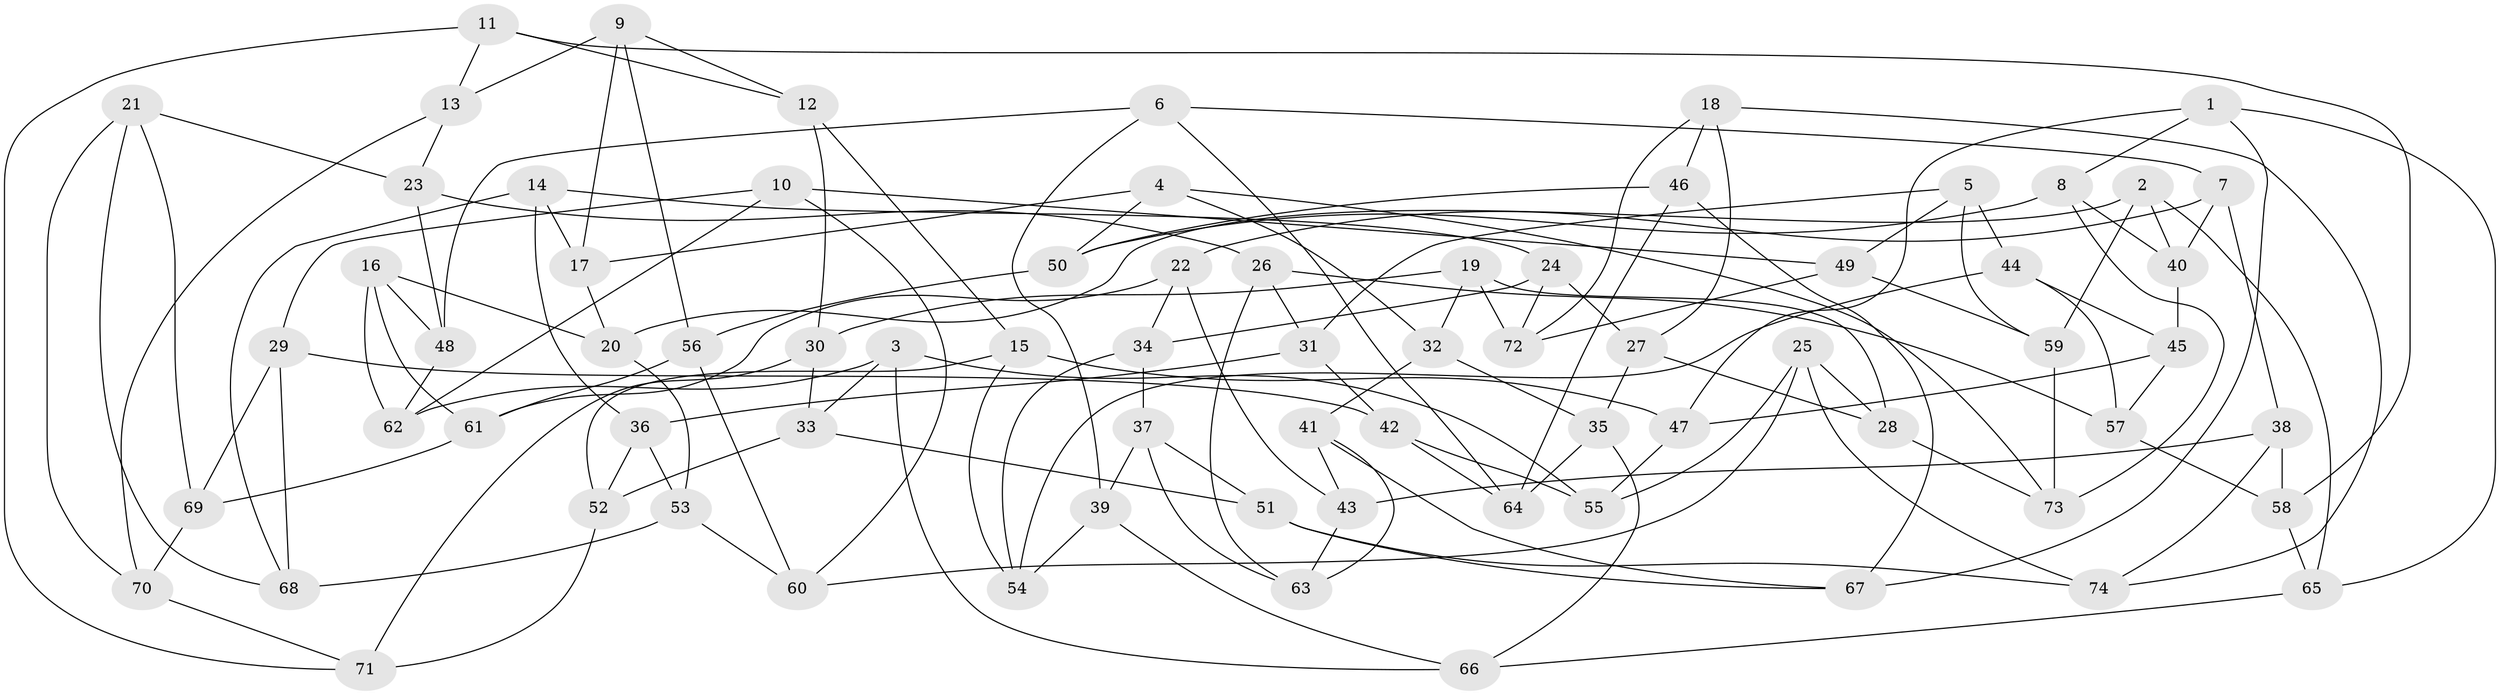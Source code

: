 // Generated by graph-tools (version 1.1) at 2025/58/03/09/25 04:58:17]
// undirected, 74 vertices, 148 edges
graph export_dot {
graph [start="1"]
  node [color=gray90,style=filled];
  1;
  2;
  3;
  4;
  5;
  6;
  7;
  8;
  9;
  10;
  11;
  12;
  13;
  14;
  15;
  16;
  17;
  18;
  19;
  20;
  21;
  22;
  23;
  24;
  25;
  26;
  27;
  28;
  29;
  30;
  31;
  32;
  33;
  34;
  35;
  36;
  37;
  38;
  39;
  40;
  41;
  42;
  43;
  44;
  45;
  46;
  47;
  48;
  49;
  50;
  51;
  52;
  53;
  54;
  55;
  56;
  57;
  58;
  59;
  60;
  61;
  62;
  63;
  64;
  65;
  66;
  67;
  68;
  69;
  70;
  71;
  72;
  73;
  74;
  1 -- 47;
  1 -- 67;
  1 -- 65;
  1 -- 8;
  2 -- 65;
  2 -- 59;
  2 -- 40;
  2 -- 20;
  3 -- 55;
  3 -- 66;
  3 -- 33;
  3 -- 62;
  4 -- 32;
  4 -- 17;
  4 -- 50;
  4 -- 73;
  5 -- 31;
  5 -- 49;
  5 -- 59;
  5 -- 44;
  6 -- 7;
  6 -- 48;
  6 -- 64;
  6 -- 39;
  7 -- 40;
  7 -- 22;
  7 -- 38;
  8 -- 50;
  8 -- 40;
  8 -- 73;
  9 -- 13;
  9 -- 56;
  9 -- 12;
  9 -- 17;
  10 -- 60;
  10 -- 49;
  10 -- 29;
  10 -- 62;
  11 -- 58;
  11 -- 71;
  11 -- 12;
  11 -- 13;
  12 -- 30;
  12 -- 15;
  13 -- 70;
  13 -- 23;
  14 -- 24;
  14 -- 68;
  14 -- 36;
  14 -- 17;
  15 -- 52;
  15 -- 54;
  15 -- 47;
  16 -- 62;
  16 -- 61;
  16 -- 48;
  16 -- 20;
  17 -- 20;
  18 -- 74;
  18 -- 72;
  18 -- 46;
  18 -- 27;
  19 -- 30;
  19 -- 28;
  19 -- 32;
  19 -- 72;
  20 -- 53;
  21 -- 70;
  21 -- 23;
  21 -- 68;
  21 -- 69;
  22 -- 34;
  22 -- 61;
  22 -- 43;
  23 -- 48;
  23 -- 26;
  24 -- 27;
  24 -- 72;
  24 -- 34;
  25 -- 55;
  25 -- 28;
  25 -- 60;
  25 -- 74;
  26 -- 63;
  26 -- 31;
  26 -- 57;
  27 -- 35;
  27 -- 28;
  28 -- 73;
  29 -- 68;
  29 -- 42;
  29 -- 69;
  30 -- 71;
  30 -- 33;
  31 -- 42;
  31 -- 36;
  32 -- 35;
  32 -- 41;
  33 -- 52;
  33 -- 51;
  34 -- 37;
  34 -- 54;
  35 -- 66;
  35 -- 64;
  36 -- 53;
  36 -- 52;
  37 -- 63;
  37 -- 51;
  37 -- 39;
  38 -- 74;
  38 -- 43;
  38 -- 58;
  39 -- 66;
  39 -- 54;
  40 -- 45;
  41 -- 63;
  41 -- 43;
  41 -- 67;
  42 -- 55;
  42 -- 64;
  43 -- 63;
  44 -- 54;
  44 -- 45;
  44 -- 57;
  45 -- 47;
  45 -- 57;
  46 -- 64;
  46 -- 67;
  46 -- 50;
  47 -- 55;
  48 -- 62;
  49 -- 72;
  49 -- 59;
  50 -- 56;
  51 -- 67;
  51 -- 74;
  52 -- 71;
  53 -- 68;
  53 -- 60;
  56 -- 60;
  56 -- 61;
  57 -- 58;
  58 -- 65;
  59 -- 73;
  61 -- 69;
  65 -- 66;
  69 -- 70;
  70 -- 71;
}
